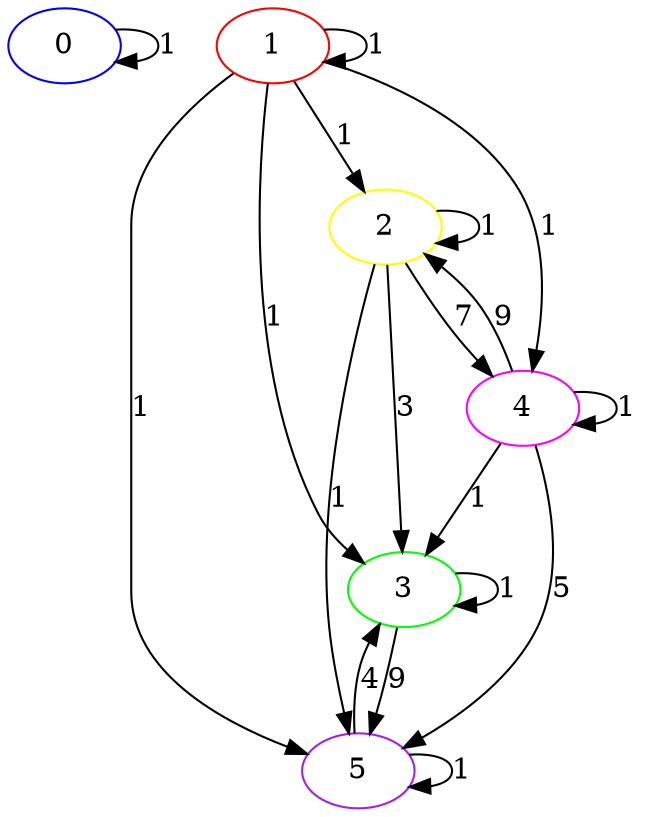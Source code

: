 digraph "example" {
  "0" [color="blue"];
  "1" [color="red"];
  "2" [color="yellow"];
  "3" [color="green"];
  "4" [color="magenta"];
  "5" [color="purple"];
  "0" -> "0" [label="1"];
  "1" -> "1" [label="1"];
  "1" -> "2" [label="1"];
  "2" -> "2" [label="1"];
  "4" -> "2" [label="9"];
  "1" -> "3" [label="1"];
  "2" -> "3" [label="3"];
  "3" -> "3" [label="1"];
  "4" -> "3" [label="1"];
  "5" -> "3" [label="4"];
  "1" -> "4" [label="1"];
  "2" -> "4" [label="7"];
  "4" -> "4" [label="1"];
  "1" -> "5" [label="1"];
  "2" -> "5" [label="1"];
  "3" -> "5" [label="9"];
  "4" -> "5" [label="5"];
  "5" -> "5" [label="1"];
}
